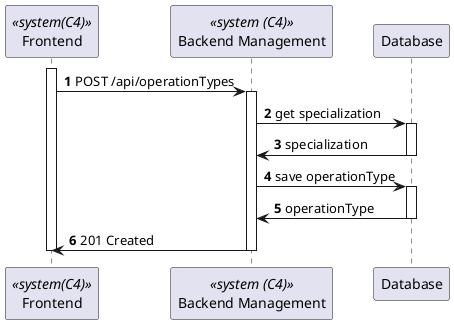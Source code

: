 @startuml

autonumber
participant FE as "Frontend" <<system(C4)>>
participant BE as "Backend Management" <<system (C4)>>
participant DB as "Database"

activate FE
FE-> BE : POST /api/operationTypes
activate BE

BE -> DB : get specialization

activate DB 

DB -> BE : specialization

deactivate DB 

BE -> DB : save operationType

activate DB 

DB -> BE : operationType 

deactivate DB 

FE <- BE : 201 Created

deactivate BE
deactivate FE

@enduml